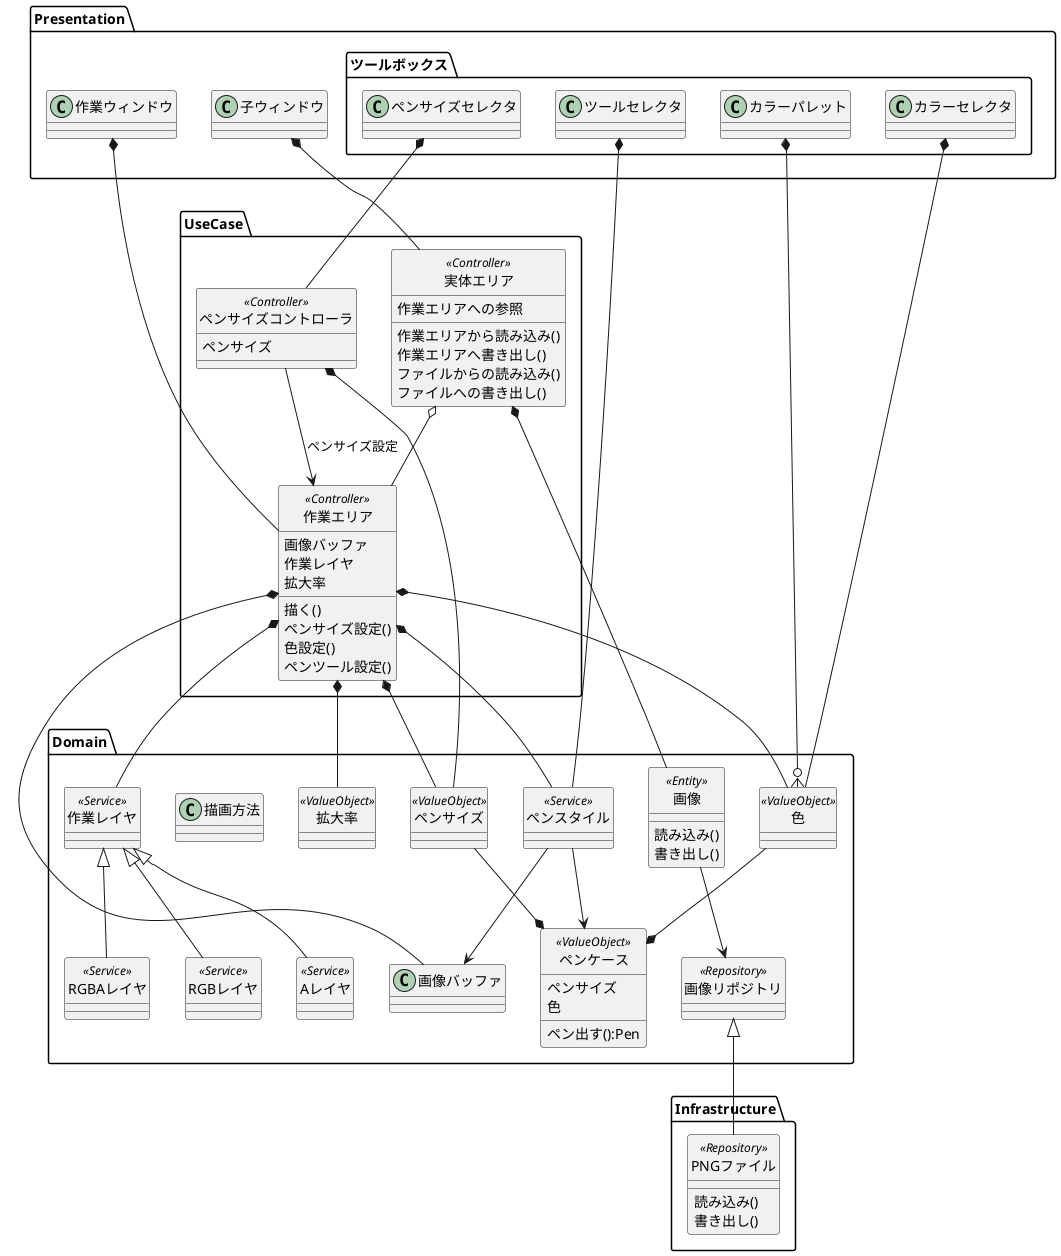 @startuml コンテキストマップ

!define VO ValueObject
!define E Entity
!define S Service
!define R Repository
!define C Controller
!define F Factory
hide <<E>> circle
hide <<VO>> circle
hide <<R>> circle
hide <<C>> circle
hide <<S>> circle
hide <<F>> circle

' 　レイヤ構成 from
' https://little-hands.hatenablog.com/entry/2018/12/10/ddd-architecture

package Domain {
    class ペンサイズ <<VO>>
    class 色 <<VO>>
    class ペンスタイル <<S>>

    class 画像 <<E>> {
        読み込み()
        書き出し()
    }
    class 画像リポジトリ<<R>>
    画像 --> 画像リポジトリ

    class 作業レイヤ <<S>>
    class RGBAレイヤ <<S>>
    作業レイヤ <|-- RGBAレイヤ
    class RGBレイヤ <<S>>
    作業レイヤ <|-- RGBレイヤ
    class Aレイヤ <<S>>
    作業レイヤ <|-- Aレイヤ

    class 描画方法
    class 画像バッファ

    class 拡大率 <<VO>>

    class ペンケース <<VO>>{
        ペンサイズ
        色
        ペン出す():Pen
    }
    ペンケース *-u- ペンサイズ
    ペンケース *-u- 色

    ペンスタイル --> ペンケース
    ペンスタイル --> 画像バッファ

}


package UseCase {
    class 作業エリア <<C>> {
        画像バッファ
        作業レイヤ
        拡大率
        描く()
        ペンサイズ設定()
        色設定()
        ペンツール設定()
    }

    作業エリア *-- ペンサイズ
    作業エリア *-- ペンスタイル
    作業エリア *-- 色
    作業エリア *-- 作業レイヤ
    作業エリア *-- 画像バッファ
    作業エリア *-- 拡大率

    class 実体エリア <<C>> {
        作業エリアへの参照
        作業エリアから読み込み()
        作業エリアへ書き出し()
        ファイルからの読み込み()
        ファイルへの書き出し()
    }
    実体エリア *-- 画像
    実体エリア o-- 作業エリア

    class ペンサイズコントローラ <<C>> {
        ペンサイズ
    }
    ペンサイズコントローラ *-- ペンサイズ
    ペンサイズコントローラ --> 作業エリア : ペンサイズ設定

}


package Infrastructure {
    class PNGファイル <<R>> {
        読み込み()
        書き出し()
    }
    画像リポジトリ <|-- PNGファイル
}

package Presentation {
    class 作業ウィンドウ
    作業ウィンドウ *-- 作業エリア
    class 子ウィンドウ
    子ウィンドウ *-- 実体エリア

    package ツールボックス {
        class ペンサイズセレクタ
        ペンサイズセレクタ *-- ペンサイズコントローラ
        class カラーセレクタ
        class カラーパレット
        class ツールセレクタ
    }
}



カラーセレクタ *-- 色
カラーパレット *--o{ 色
ツールセレクタ *-- ペンスタイル


@enduml